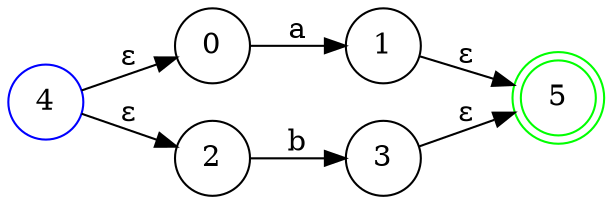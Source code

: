 digraph finite_state_machine {
graph [ dpi = 400 ];
rankdir=LR;
size="8,5"
node [shape = doublecircle]; 5;
node [shape = circle];
0 [label="0" color="black"]0 -> 1 [label="a"];
1 [label="1" color="black"]1 -> 5 [label="ε"];
2 [label="2" color="black"]2 -> 3 [label="b"];
3 [label="3" color="black"]3 -> 5 [label="ε"];
4 [label="4" color="blue"]4 -> 0 [label="ε"];
4 -> 2 [label="ε"];
5 [label="5" color="green"]}